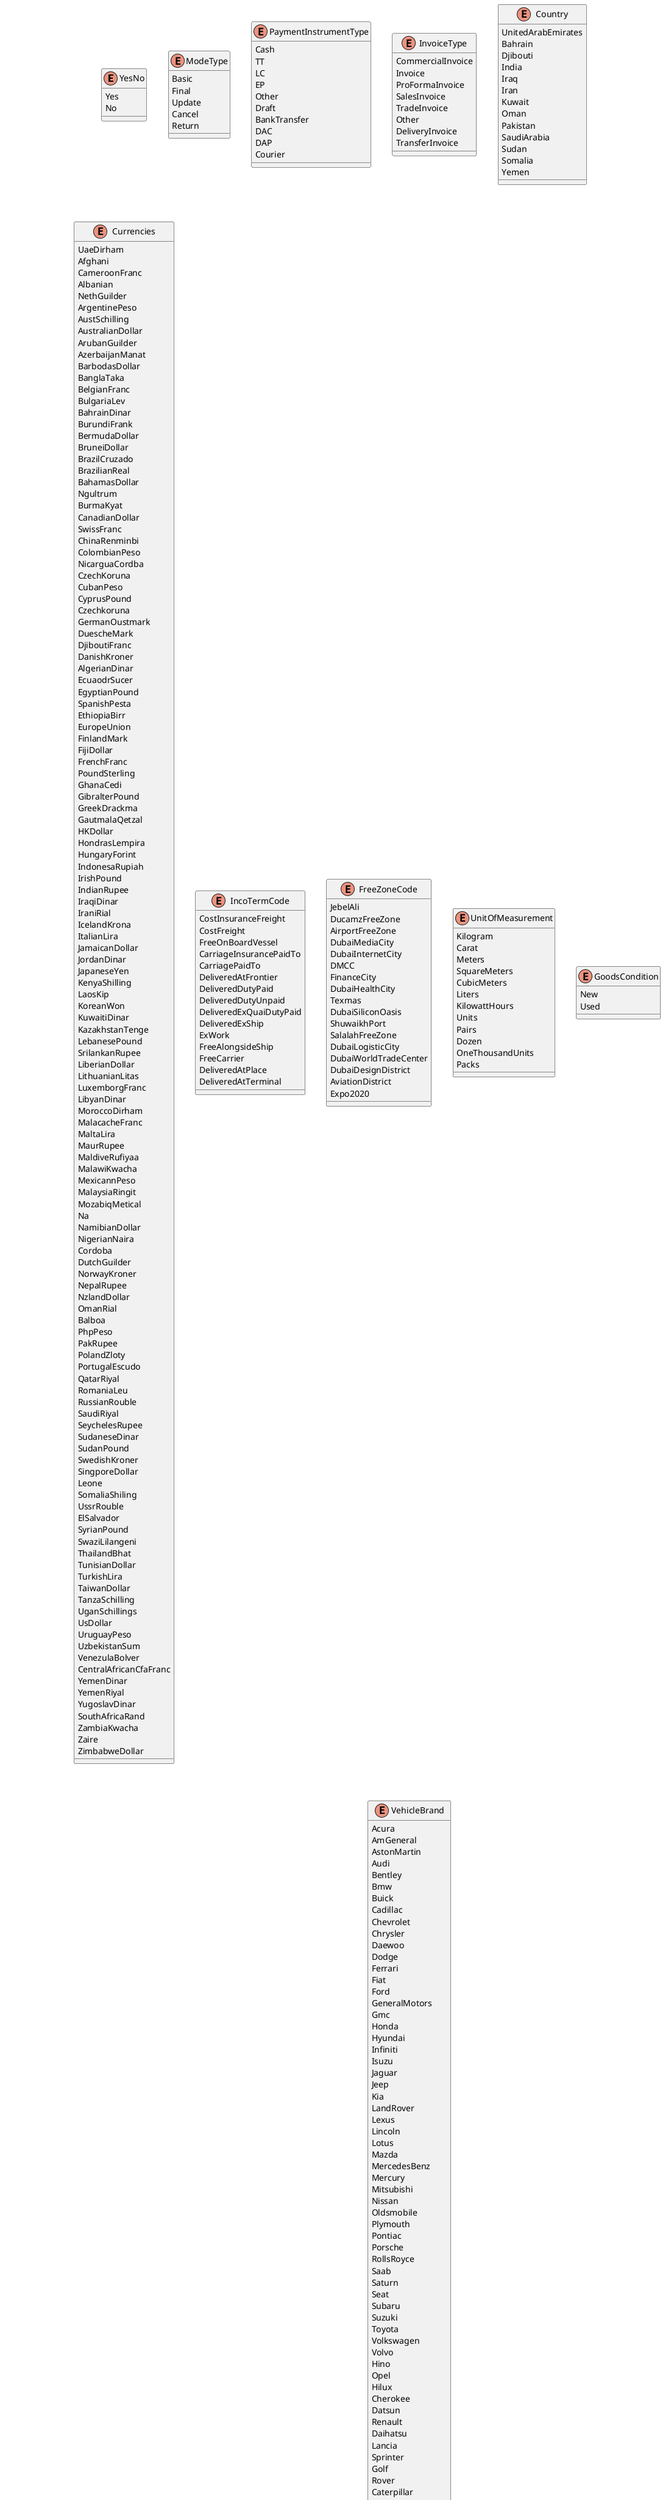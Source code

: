 @startuml
enum YesNo {
    Yes
    No
}
enum ModeType {
    Basic
    Final
    Update
    Cancel
    Return
}
enum PaymentInstrumentType {
    Cash
    TT
    LC
    EP
    Other
    Draft
    BankTransfer
    DAC
    DAP
    Courier
}
enum InvoiceType {
    CommercialInvoice
    Invoice
    ProFormaInvoice
    SalesInvoice
    TradeInvoice
    Other
    DeliveryInvoice
    TransferInvoice
}
enum Country {
    UnitedArabEmirates
    Bahrain
    Djibouti
    India
    Iraq
    Iran
    Kuwait
    Oman
    Pakistan
    SaudiArabia
    Sudan
    Somalia
    Yemen
}
enum Currencies {
    UaeDirham
    Afghani
    CameroonFranc
    Albanian
    NethGuilder
    ArgentinePeso
    AustSchilling
    AustralianDollar
    ArubanGuilder
    AzerbaijanManat
    BarbodasDollar
    BanglaTaka
    BelgianFranc
    BulgariaLev
    BahrainDinar
    BurundiFrank
    BermudaDollar
    BruneiDollar
    BrazilCruzado
    BrazilianReal
    BahamasDollar
    Ngultrum
    BurmaKyat
    CanadianDollar
    SwissFranc
    ChinaRenminbi
    ColombianPeso
    NicarguaCordba
    CzechKoruna
    CubanPeso
    CyprusPound
    Czechkoruna
    GermanOustmark
    DuescheMark
    DjiboutiFranc
    DanishKroner
    AlgerianDinar
    EcuaodrSucer
    EgyptianPound
    SpanishPesta
    EthiopiaBirr
    EuropeUnion
    FinlandMark
    FijiDollar
    FrenchFranc
    PoundSterling
    GhanaCedi
    GibralterPound
    GreekDrackma
    GautmalaQetzal
    HKDollar
    HondrasLempira
    HungaryForint
    IndonesaRupiah
    IrishPound
    IndianRupee
    IraqiDinar
    IraniRial
    IcelandKrona
    ItalianLira
    JamaicanDollar
    JordanDinar
    JapaneseYen
    KenyaShilling
    LaosKip
    KoreanWon
    KuwaitiDinar
    KazakhstanTenge
    LebanesePound
    SrilankanRupee
    LiberianDollar
    LithuanianLitas
    LuxemborgFranc
    LibyanDinar
    MoroccoDirham
    MalacacheFranc
    MaltaLira
    MaurRupee
    MaldiveRufiyaa
    MalawiKwacha
    MexicannPeso
    MalaysiaRingit
    MozabiqMetical
    Na
    NamibianDollar
    NigerianNaira
    Cordoba
    DutchGuilder
    NorwayKroner
    NepalRupee
    NzlandDollar
    OmanRial
    Balboa
    PhpPeso
    PakRupee
    PolandZloty
    PortugalEscudo
    QatarRiyal
    RomaniaLeu
    RussianRouble
    SaudiRiyal
    SeychelesRupee
    SudaneseDinar
    SudanPound
    SwedishKroner
    SingporeDollar
    Leone
    SomaliaShiling
    UssrRouble
    ElSalvador
    SyrianPound
    SwaziLilangeni
    ThailandBhat
    TunisianDollar
    TurkishLira
    TaiwanDollar
    TanzaSchilling
    UganSchillings
    UsDollar
    UruguayPeso
    UzbekistanSum
    VenezulaBolver
    CentralAfricanCfaFranc
    YemenDinar
    YemenRiyal
    YugoslavDinar
    SouthAfricaRand
    ZambiaKwacha
    Zaire
    ZimbabweDollar
}
enum IncoTermCode {
    CostInsuranceFreight
    CostFreight
    FreeOnBoardVessel
    CarriageInsurancePaidTo
    CarriagePaidTo
    DeliveredAtFrontier
    DeliveredDutyPaid
    DeliveredDutyUnpaid
    DeliveredExQuaiDutyPaid
    DeliveredExShip
    ExWork
    FreeAlongsideShip
    FreeCarrier
    DeliveredAtPlace
    DeliveredAtTerminal
}
enum FreeZoneCode {
    JebelAli
    DucamzFreeZone
    AirportFreeZone
    DubaiMediaCity
    DubaiInternetCity
    DMCC
    FinanceCity
    DubaiHealthCity
    Texmas
    DubaiSiliconOasis
    ShuwaikhPort
    SalalahFreeZone
    DubaiLogisticCity
    DubaiWorldTradeCenter
    DubaiDesignDistrict
    AviationDistrict
    Expo2020
}
enum UnitOfMeasurement {
    Kilogram
    Carat
    Meters
    SquareMeters
    CubicMeters
    Liters
    KilowattHours
    Units
    Pairs
    Dozen
    OneThousandUnits
    Packs
}
enum GoodsCondition {
    New
    Used
}
enum VehicleCondition {
    New
    Old
}
enum VehicleDrive {
    LeftHand
    RightHand
    NotApplicable
}
enum VehicleType {
    TwoWD
    FourWD
    AllTerrain
    AutoRiksha
    Bulldozer
    Bucket
    Bomag
    Boom
    Buggy
    Bus
    Car
    ConPump
    ConMixer
    Compactor
    Crane
    Cart
    DrillingRig
    Dumper
    Excavator
    Finisher
    Forklift
    Grader
    Hatchback
    Jeep
    Jetski
    Loader
    MiniBus
    MotorCycle
    MiniTruck
    Other
    Paver
    PickUp
    Roller
    Scooter
    Shovel
    StationWagon
    Sweeper
    Tractor
    Truck
    Trailer
    Van
    Vibrator
    Wagon
}
enum VehicleBrand {
    Acura
    AmGeneral
    AstonMartin
    Audi
    Bentley
    Bmw
    Buick
    Cadillac
    Chevrolet
    Chrysler
    Daewoo
    Dodge
    Ferrari
    Fiat
    Ford
    GeneralMotors
    Gmc
    Honda
    Hyundai
    Infiniti
    Isuzu
    Jaguar
    Jeep
    Kia
    LandRover
    Lexus
    Lincoln
    Lotus
    Mazda
    MercedesBenz
    Mercury
    Mitsubishi
    Nissan
    Oldsmobile
    Plymouth
    Pontiac
    Porsche
    RollsRoyce
    Saab
    Saturn
    Seat
    Subaru
    Suzuki
    Toyota
    Volkswagen
    Volvo
    Hino
    Opel
    Hilux
    Cherokee
    Datsun
    Renault
    Daihatsu
    Lancia
    Sprinter
    Golf
    Rover
    Caterpillar
    Morris
    Cat
    Citroen
    YamahaBike
    Daimler
    Peaugeot
    Komatsu
    AlfaRomeo
    Tcm
    Kawasaki
    Mesefargson
    MekongStar
    Wrangler
    Primemover
    Tadano
    Bomberdier
    Seeaturn
    AsiaCombi
    MiniCooper
    Smart
    Ssangyong
    Raymond
    Kobelco
    Kubota
    RangeRover
    Eliminator
    Tianye
    Proton
    Iseki
    Scania
    Mg
    Bertone
    Maserati
    Samsung
    Hitachi
    Lamborghini
    Jcb
    Freightliner
    Kato
    Perdua
    Admiral
    AeronautcHaice
    AichiManlift
    AllisChalmers
    American
    Amg
    Amman
    Ankai
    Apbilia
    Aquila
    Aria
    AshokLeyland
    Asia
    Atlas
    Atomix
    Ausa
    Austin
    Awm
    Bajaj
    Baoli
    BaotouBeisang
    BarberGreen
    Bauer
    Bedford
    Beifanj
    Benford
    Bianco
    Bitelli
    Blawknox
    BlowKnix
    Bmc
    Bobcat
    Bomag
    Boss
    Bower
    Broce
    Bt
    Bucher
    Buell
    Bufori
    Buggy
    Busscar
    Busun
    Byd
    Carbodies
    Carmix1
    Casagrande
    Case
    Cedarapids
    Chana
    ChangJiang
    Clark
    Cleveland
    Cmi
    Cobra
    Coles
    Condor
    Conmex
    Cpcd
    Crane
    Dadiauto
    Daf
    Dalian
    Demag
    Dennis
    Desparado
    Ditchwitch
    DivMagEmb
    DongFeng
    Doosan
    Ducati
    Dynapac
    Edsel
    Escorts
    Essex
    Esslingen
    Excalibur
    Faw
    Ferrara
    Fiatallis
    Forland
    Fudi
    Fumec
    Fuqi
    Furukawa
    Fushun
    Fuwacrane
    Gehl
    Genie
    GermanBoucher
    Ginaf
    Godrej
    GoldenDragon
    Gonow
    Greatwall
    GrigioExcalibu
    Grove
    Haima
    Halla
    Hamm
    Hanatoo
    HangCha
    Hangzhou
    Hanta
    Harlan
    HarleyDavidson
    Hasarost
    Haulotte
    Heli
    Higer
    Hofmann
    Hongyan
    Hormann
    Howo
    HuLift
    Hummer
    Husqvarng
    Hyco
    Hyosung
    Hyster
    Ihi
    Ingersoll
    International
    Istana
    Iveco
    Ivnovec
    Jac
    Jcl
    Jiefang
    Jinbei
    Jinma
    Jlg
    Jmstar
    JohnDeere
    Jr
    Kai
    Kaito
    Kalbnaes
    Kalmar
    Kamag
    Kamaz
    Kenworth
    Koehring
    Krupp
    Ktm
    Lada
    Lambretta
    LancerBoss
    Lansing
    Leyland
    Liebherr
    Lifan
    Ligier
    Lima
    Linde
    Linhai
    LinkBelt
    Liugong
    Locatelli
    Lull
    Luoyang
    Mack
    Magrius
    Mahindra
    Man
    Manitou
    Manitwoc
    Manjusta
    Marini
    Massey
    Maybach
    MazTractor
    Mecbo
    Meiwa
    MertzVibrator
    Mitsu
    Mol
    Morgan
    MoroTruck
    Morooka
    MotoGuzzi
    Mtr
    Mudan
    Multitor
    Mvagusta
    Nashambassador
    NastyBoy
    NeoPlan
    Newholland
    Nichiyu
    Nicholas
    Niigata
    NiponSharyo
    Nisseki
    Nl
    Noble
    NortonCommando
    Nyk
    OAndK
    Orientstar
    Oshkosh
    PAndH
    Pagani
    Patrick
    Pegasus
    PengPu
    Perlini
    PeterbiltModel
    Pettibone
    Pheaton
    Piaggio
    Piccini
    Pipeline
    Platform
    Polaris
    Polarsun
    Powerplus
    Proffi
    Protec
    Puma
    Puyuan
    Qingqi
    Randon
    Raptor
    Record
    Rewaco
    Rhino
    Rinspeed
    RockyD
    Rosco
    Sakai
    Sandvik
    Sany
    Sard
    Saurer
    Scammel
    Schwing
    Sdlg
    Seadoo
    Sennebogen
    SercelMertz
    SewerSanitary
    Shaanxi
    Shac
    Shacman
    Shantui
    ShenyangLeilon
    Shibaura
    Shifeng
    Shinko
    Silla
    Silverwing
    SinoTruck
    Sisu
    SkidSteer
    Skoda
    Smv
    Soilmec
    Soosung
    SoyatJunda
    Sta
    Stade
    Sterling
    Steyra
    Still
    Studebaker
    Styer
    Sumitomo
    Sunvoyager
    Sunward
    Sve
    Tamrock
    Tata
    TataDaewoo
    Tennant
    Terex
    Tgt
    Thwaites
    Tiger
    Tokyu
    Toyo
    ToyotaSienna
    Trackjet
    Trencher
    Triump
    Trivelsonda
    Truimph
    TukTuk
    Universal
    Uraim
    Ural
    Urbanuss
    Vantage
    Vermeer
    Veryca
    Vespa
    Vibrator
    Vibromax
    Vmoto
    Vogele
    Volat
    Voltas
    Watanabe
    Weichai
    Wiggins
    Windham
    Wombat
    Wonjan
    Wuzhoulong
    Xcmg
    Xgma
    Xilin
    Xinkai
    Yale
    Yanmar
    Yinxiang
    Yto
    Yuchai
    Bugatti
    AwmMotor
    Bell
    DongfengTruck
    FlatbedTrailer
    Foton
    FwMec50C
    HowoTractor
    HyMastVl50H
    Jmc
    Johnston
    Kylin
    Royalenfield
    Shenlong
    SkidFteer
    TransMark1
    VijaySuper
    Wacker
    Zoomlion
    Astra
    WesternStar
    Keto
    Aeon
    Victory
    Leo
    Orbit
    Matador
    CanAm
    Samand
    Renli
    Kudo
    Caterham
    Radical
    Vdl
    Camc
    Gaobida
    Phoenix
    BlueBird
    UdTrucks
    Kymco
    Watco
    Eicher
    Vauxhall
    Chery
    Senke
    Optare
    KandiVehicle
    Baw
    Konker
    Schopf
    Trepel
    Cectek
    HydraTerra
    Dulevo
    Lektro
    Yangzi
    Jonway
    Tpt449
    Tuf320
    Tut419
    KingLong
    Otokar
    Saxon
    Tgb
    Shineray
    StompJuicebox
    AvelingBarford
    Geely
    Leopard
    Yutong
    Tvr
    Dfsk
    Ravo
    Viper
    Brilliant
    JohnnyPag
    Daifeng
    Dayun
    Aprilia
    ChengLong
    Suski
    Juno
    DeMacross
    Walton
    Marchetti
    Designline
    Wuhan
    Coda
    Sunwin
    GrandItalia
    Maeda
    Youngman
    Bonluck
    Gilera
    Gasgas
    Lito
    Bozzies
    Beiben
    Temsa
    Mclaren
    Ua
    Vip
    Tld
    Vpg
    Omw
    Tiffin
    Goupil
    Lazareth
    Columbia
    Ursus
    Zero
    Grandeur
    Terberg
}
enum PermitIssuingAuthorityCode {
    MinistryOfEnviromentAndWater
    DmFoodSafety
    DubaiPolice
    DubaiMunicipalityEnvironmentDepartment
    MinistryOfInterior
    MinistryOfHealth
    NationalMediaCouncil
    CentralBank
    CabinetAffairs
    CustomsAuthority
    DubaiCommAndMetalCenter
    DubaiCustoms
    DubaiMunicipality
    EmiratesStandardizationAndSpecification
    FederalEnvironmentAgency
    FromHisHighnessPresident
    GeneralSecretariatOfMuncipalities
    MinistryOfEconomic
    MinistryOfFinanceAndIndustry
    MinistryOfInformation
    MinistryOfPower
    NationalInformationOffice
    TelecommunicationsRegulatoryAuthority
    HQCoastGurdGroup
    Other
    FederalAuthorityForNuclearRegulation
    GeneralCivilAviationAuthority
    UAEKPOffice
    HealthAndSafetyDepartmentDubaiMunicipality
    FederalTaxAuthority
}
enum ExemptionType {
    PoliceAndMiliatary
    DiplomaticAndConsular
    IndustrialExemption
    ProductsOfAgCCCountries
    NotForLocalRelease
    UsedPersonalEffects
    ReturnGoods
    ShortLandedGoods
    AuctionGoods
    ShipShoreShipOrAirToAir
    GoodsToBeDestructed
    CharitableSocieties
    DutyToBeClaimedFromOtherGCCCountry
    FreeTradeAgreement
    GCCUnifiedTariffExemption
    CWConsignments
    FreeZoneConsignments
    TransferOfGoods
    StatisticalExport
    CourierService
    BondedMovement
    CivilAircraftSparePartsToBeUsedInGCCStatesAirPortZones
    MovementControlledByCustoms
    AccrediatedClient
    ToBeClearedUnderDeposit
    Expo2020
    Diamonds
    SpecialNeeds
    FuelExemption
    GoodsConsumptionWithinFz
}
enum ReturnReason {
    Undelivered
    RejectedByCustomer
    ReturnedByCustomer
}
@enduml